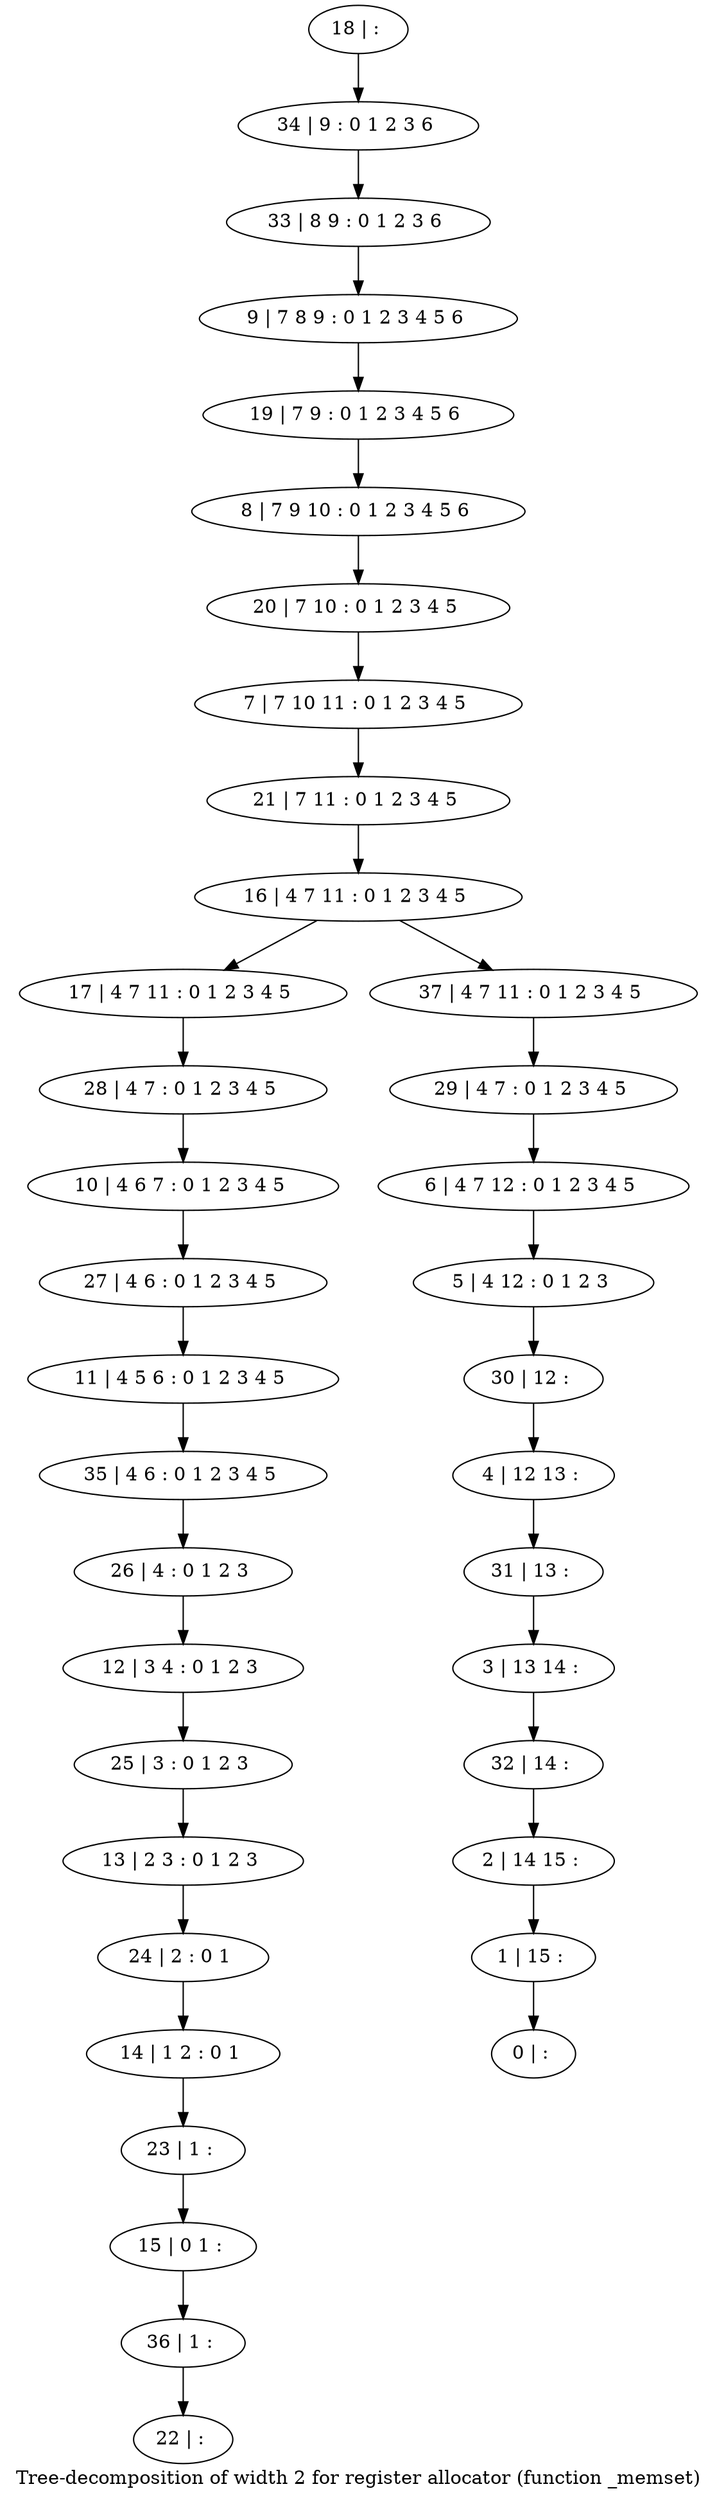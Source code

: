 digraph G {
graph [label="Tree-decomposition of width 2 for register allocator (function _memset)"]
0[label="0 | : "];
1[label="1 | 15 : "];
2[label="2 | 14 15 : "];
3[label="3 | 13 14 : "];
4[label="4 | 12 13 : "];
5[label="5 | 4 12 : 0 1 2 3 "];
6[label="6 | 4 7 12 : 0 1 2 3 4 5 "];
7[label="7 | 7 10 11 : 0 1 2 3 4 5 "];
8[label="8 | 7 9 10 : 0 1 2 3 4 5 6 "];
9[label="9 | 7 8 9 : 0 1 2 3 4 5 6 "];
10[label="10 | 4 6 7 : 0 1 2 3 4 5 "];
11[label="11 | 4 5 6 : 0 1 2 3 4 5 "];
12[label="12 | 3 4 : 0 1 2 3 "];
13[label="13 | 2 3 : 0 1 2 3 "];
14[label="14 | 1 2 : 0 1 "];
15[label="15 | 0 1 : "];
16[label="16 | 4 7 11 : 0 1 2 3 4 5 "];
17[label="17 | 4 7 11 : 0 1 2 3 4 5 "];
18[label="18 | : "];
19[label="19 | 7 9 : 0 1 2 3 4 5 6 "];
20[label="20 | 7 10 : 0 1 2 3 4 5 "];
21[label="21 | 7 11 : 0 1 2 3 4 5 "];
22[label="22 | : "];
23[label="23 | 1 : "];
24[label="24 | 2 : 0 1 "];
25[label="25 | 3 : 0 1 2 3 "];
26[label="26 | 4 : 0 1 2 3 "];
27[label="27 | 4 6 : 0 1 2 3 4 5 "];
28[label="28 | 4 7 : 0 1 2 3 4 5 "];
29[label="29 | 4 7 : 0 1 2 3 4 5 "];
30[label="30 | 12 : "];
31[label="31 | 13 : "];
32[label="32 | 14 : "];
33[label="33 | 8 9 : 0 1 2 3 6 "];
34[label="34 | 9 : 0 1 2 3 6 "];
35[label="35 | 4 6 : 0 1 2 3 4 5 "];
36[label="36 | 1 : "];
37[label="37 | 4 7 11 : 0 1 2 3 4 5 "];
23->15 ;
14->23 ;
24->14 ;
13->24 ;
25->13 ;
12->25 ;
26->12 ;
27->11 ;
10->27 ;
28->10 ;
17->28 ;
35->26 ;
11->35 ;
36->22 ;
15->36 ;
18->34 ;
34->33 ;
33->9 ;
9->19 ;
19->8 ;
8->20 ;
20->7 ;
7->21 ;
21->16 ;
29->6 ;
6->5 ;
5->30 ;
30->4 ;
4->31 ;
31->3 ;
3->32 ;
32->2 ;
2->1 ;
1->0 ;
37->29 ;
16->17 ;
16->37 ;
}

